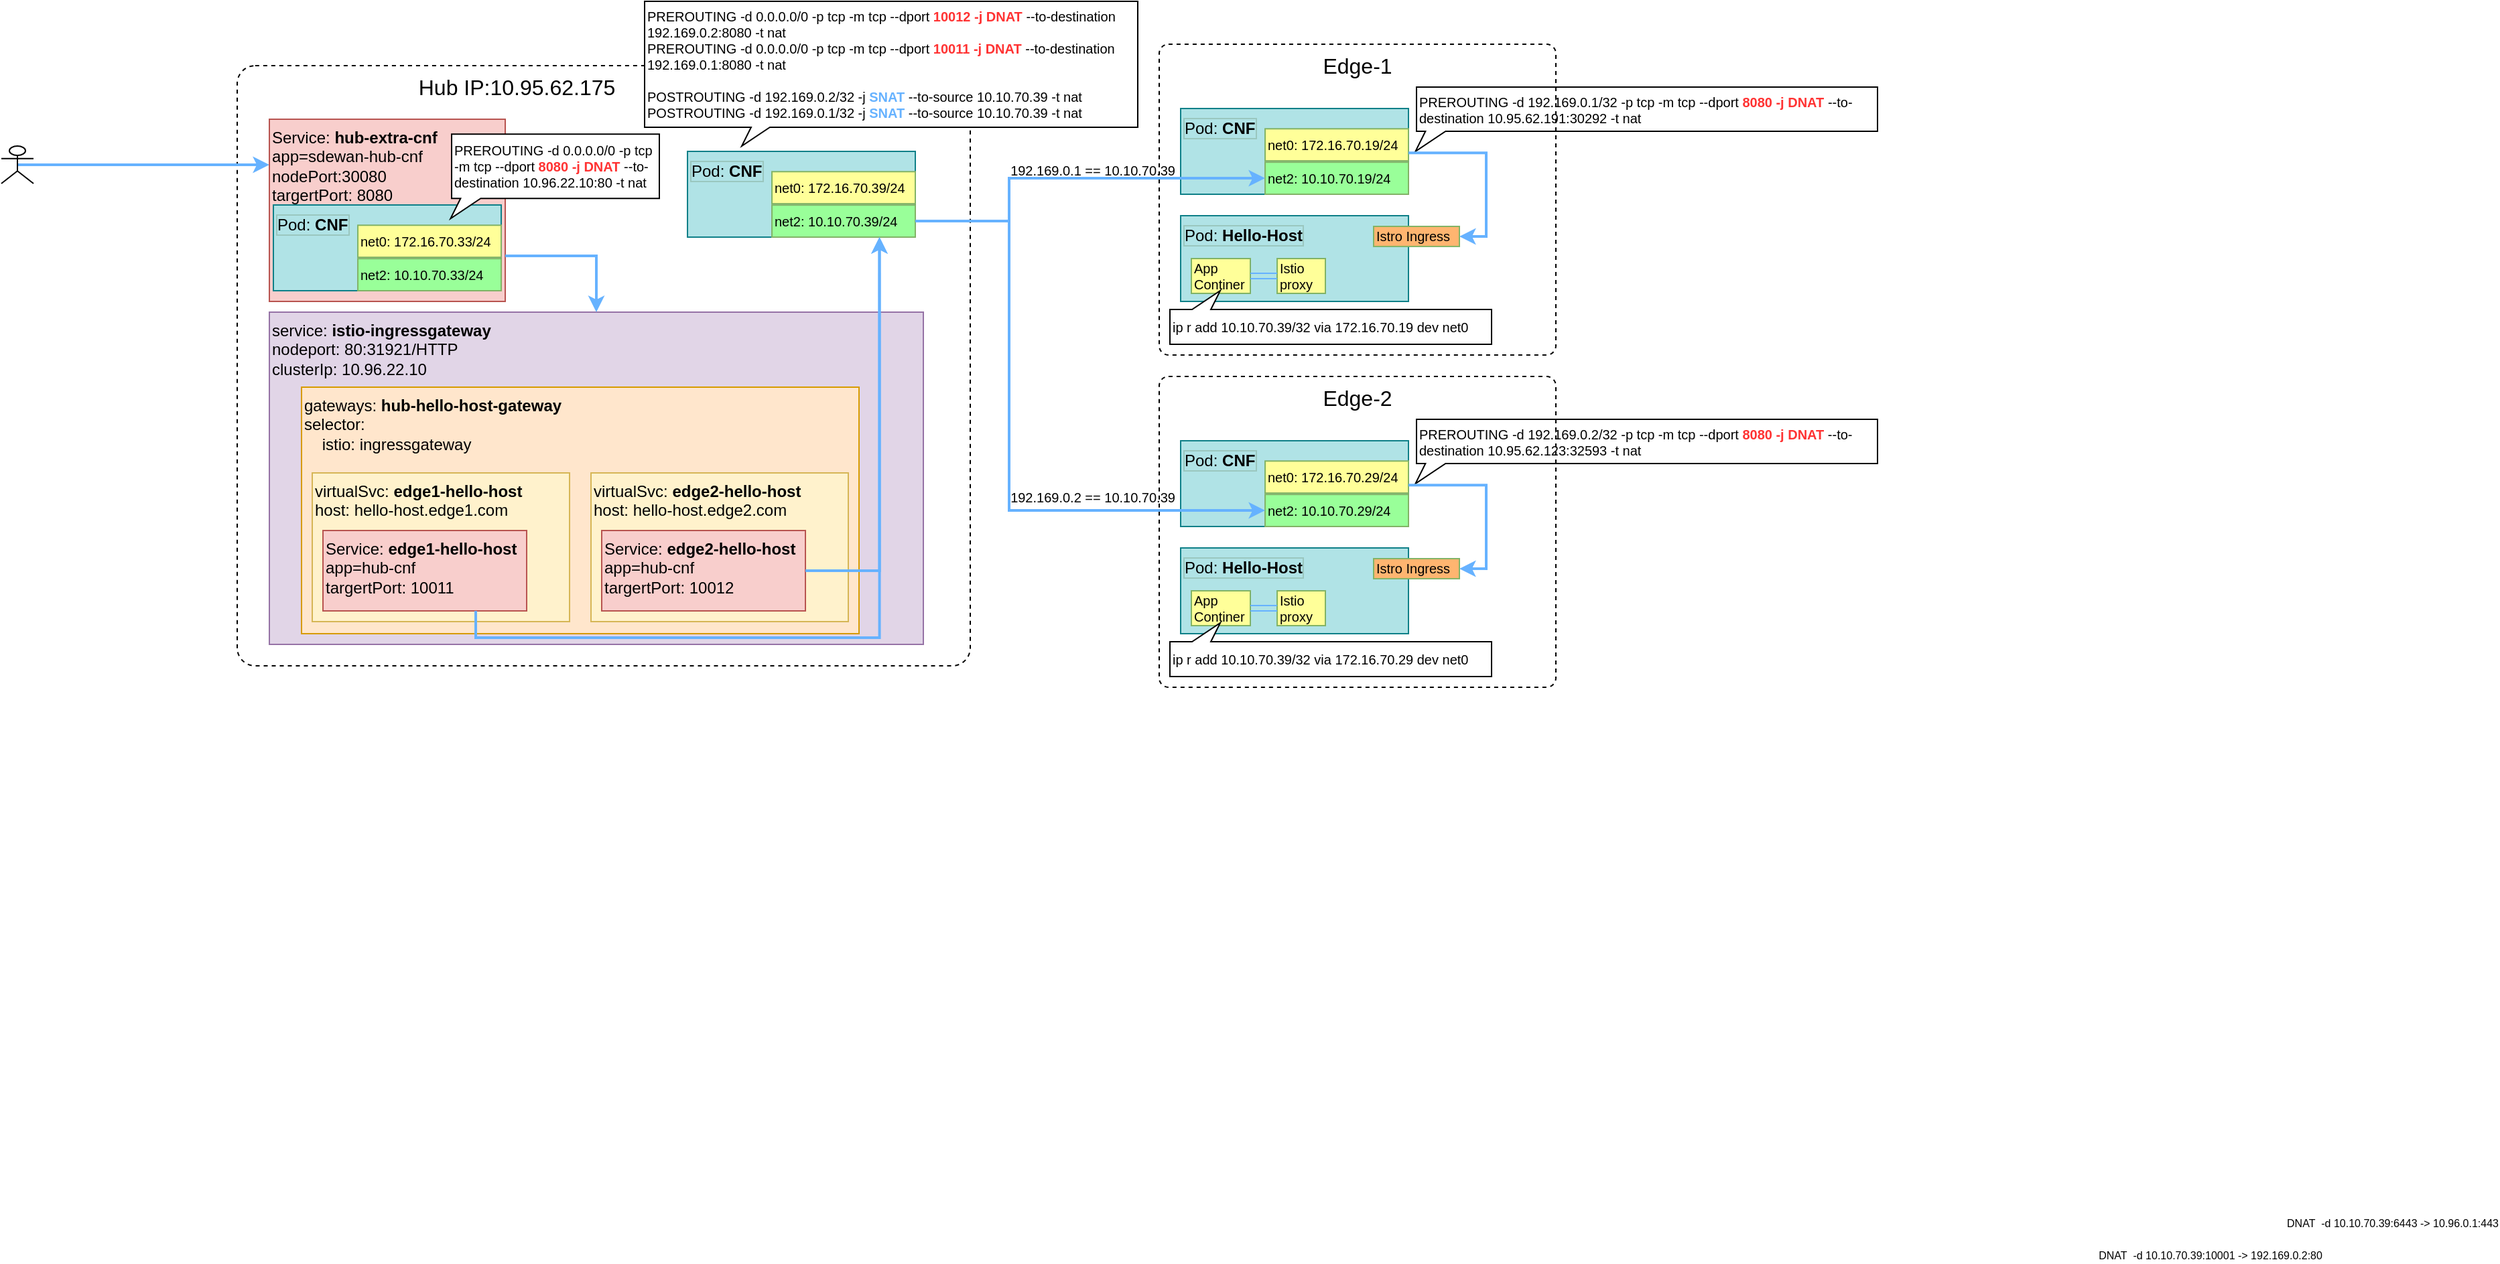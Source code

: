 <mxfile version="15.5.2" type="github">
  <diagram id="_Mf6lnb294Ap30HItGFO" name="Page-1">
    <mxGraphModel dx="2347" dy="1259" grid="1" gridSize="8" guides="1" tooltips="1" connect="1" arrows="1" fold="1" page="1" pageScale="1" pageWidth="1100" pageHeight="850" math="0" shadow="0">
      <root>
        <mxCell id="0" />
        <mxCell id="1" parent="0" />
        <mxCell id="MFXp9vrlhHnJbVwKKNNt-69" value="                              Hub IP:10.95.62.175" style="rounded=1;whiteSpace=wrap;fontSize=16;verticalAlign=top;arcSize=3;dashed=1;container=0;fillColor=none;align=left;" parent="1" vertex="1">
          <mxGeometry x="176" y="600" width="547" height="448" as="geometry" />
        </mxCell>
        <mxCell id="dr2jXw1xH-RzFGX_rYgQ-26" value="DNAT&amp;nbsp; -d 10.10.70.39:10001 -&amp;gt; 192.169.0.2:80" style="edgeLabel;html=1;align=center;verticalAlign=middle;resizable=0;points=[];fontSize=8;container=0;" parent="1" vertex="1" connectable="0">
          <mxGeometry x="1648.0" y="1488" as="geometry" />
        </mxCell>
        <mxCell id="dr2jXw1xH-RzFGX_rYgQ-24" value="DNAT&amp;nbsp; -d 10.10.70.39:6443 -&amp;gt; 10.96.0.1:443" style="edgeLabel;html=1;align=center;verticalAlign=middle;resizable=0;points=[];fontSize=8;container=0;" parent="1" vertex="1" connectable="0">
          <mxGeometry x="1784.0" y="1464" as="geometry" />
        </mxCell>
        <mxCell id="dr2jXw1xH-RzFGX_rYgQ-25" value="192.169.0.1 == 10.10.70.39" style="edgeLabel;html=1;align=center;verticalAlign=middle;resizable=0;points=[];fontSize=10;container=0;" parent="1" vertex="1" connectable="0">
          <mxGeometry x="824.0" y="676" as="geometry">
            <mxPoint x="-10" y="2" as="offset" />
          </mxGeometry>
        </mxCell>
        <mxCell id="dr2jXw1xH-RzFGX_rYgQ-49" value="192.169.0.2 == 10.10.70.39" style="edgeLabel;html=1;align=center;verticalAlign=middle;resizable=0;points=[];fontSize=10;container=0;" parent="1" vertex="1" connectable="0">
          <mxGeometry x="824.0" y="920" as="geometry">
            <mxPoint x="-10" y="2" as="offset" />
          </mxGeometry>
        </mxCell>
        <mxCell id="dPv-HLjb8c2-613WHYlx-12" style="edgeStyle=orthogonalEdgeStyle;rounded=0;orthogonalLoop=1;jettySize=auto;html=1;exitX=0.5;exitY=0.5;exitDx=0;exitDy=0;exitPerimeter=0;fontSize=8;fontColor=#FF3333;entryX=0;entryY=0.25;entryDx=0;entryDy=0;strokeWidth=2;strokeColor=#66B2FF;" edge="1" parent="1" source="MFXp9vrlhHnJbVwKKNNt-18" target="MFXp9vrlhHnJbVwKKNNt-13">
          <mxGeometry relative="1" as="geometry">
            <mxPoint x="8" y="744" as="targetPoint" />
          </mxGeometry>
        </mxCell>
        <mxCell id="MFXp9vrlhHnJbVwKKNNt-18" value="" style="shape=umlActor;verticalLabelPosition=bottom;verticalAlign=top;html=1;outlineConnect=0;fontSize=10;container=0;" parent="1" vertex="1">
          <mxGeometry y="660" width="24" height="28" as="geometry" />
        </mxCell>
        <mxCell id="dPv-HLjb8c2-613WHYlx-2" value="PREROUTING -d 192.169.0.1/32 -p tcp -m tcp --dport &lt;b&gt;&lt;font color=&quot;#ff3333&quot;&gt;8080 -j DNAT &lt;/font&gt;&lt;/b&gt;--to-destination 10.95.62.191:30292 -t nat" style="whiteSpace=wrap;html=1;shape=mxgraph.basic.rectCallout;dx=14.19;dy=15;boundedLbl=1;align=left;fontSize=10;container=0;" vertex="1" parent="1">
          <mxGeometry x="1056" y="616" width="344" height="48" as="geometry" />
        </mxCell>
        <mxCell id="dPv-HLjb8c2-613WHYlx-3" value="PREROUTING -d 192.169.0.2/32 -p tcp -m tcp --dport &lt;b&gt;&lt;font color=&quot;#ff3333&quot;&gt;8080 -j DNAT&lt;/font&gt;&lt;/b&gt; --to-destination 10.95.62.123:32593 -t nat" style="whiteSpace=wrap;html=1;shape=mxgraph.basic.rectCallout;dx=14.19;dy=15;boundedLbl=1;align=left;fontSize=10;container=0;" vertex="1" parent="1">
          <mxGeometry x="1056" y="864" width="344" height="48" as="geometry" />
        </mxCell>
        <mxCell id="MFXp9vrlhHnJbVwKKNNt-13" value="Service: &lt;b&gt;hub-extra-cnf&lt;/b&gt;&lt;br style=&quot;font-size: 12px&quot;&gt;app=sdewan-hub-cnf&lt;br&gt;nodePort:30080&lt;br&gt;targertPort: 8080" style="rounded=0;whiteSpace=wrap;html=1;align=left;verticalAlign=top;labelBorderColor=none;fontSize=12;container=0;fillColor=#f8cecc;strokeColor=#b85450;" parent="1" vertex="1">
          <mxGeometry x="200" y="640" width="176" height="136" as="geometry" />
        </mxCell>
        <mxCell id="MFXp9vrlhHnJbVwKKNNt-10" value="Pod: &lt;b&gt;CNF&lt;/b&gt;" style="rounded=0;whiteSpace=wrap;html=1;align=left;verticalAlign=top;labelBorderColor=#9AC7BF;fontSize=12;container=0;fillColor=#b0e3e6;strokeColor=#0e8088;" parent="1" vertex="1">
          <mxGeometry x="203" y="704" width="170" height="64" as="geometry" />
        </mxCell>
        <mxCell id="MFXp9vrlhHnJbVwKKNNt-11" value="net0: 172.16.70.33/24" style="rounded=0;whiteSpace=wrap;html=1;strokeColor=#82b366;container=0;align=left;fillColor=#FFFF99;fontSize=10;" parent="1" vertex="1">
          <mxGeometry x="266.024" y="719.134" width="106.973" height="23.911" as="geometry" />
        </mxCell>
        <mxCell id="MFXp9vrlhHnJbVwKKNNt-12" value="net2: 10.10.70.33/24" style="rounded=0;whiteSpace=wrap;html=1;strokeColor=#82b366;container=0;align=left;fillColor=#99FF99;fontSize=10;" parent="1" vertex="1">
          <mxGeometry x="266.024" y="744.087" width="106.973" height="23.911" as="geometry" />
        </mxCell>
        <mxCell id="MFXp9vrlhHnJbVwKKNNt-27" value="Pod: &lt;b&gt;CNF&lt;/b&gt;" style="rounded=0;whiteSpace=wrap;html=1;align=left;verticalAlign=top;labelBorderColor=#9AC7BF;fontSize=12;container=0;fillColor=#b0e3e6;strokeColor=#0e8088;" parent="1" vertex="1">
          <mxGeometry x="512" y="664" width="170" height="64" as="geometry" />
        </mxCell>
        <mxCell id="MFXp9vrlhHnJbVwKKNNt-28" value="net0: 172.16.70.39/24" style="rounded=0;whiteSpace=wrap;html=1;strokeColor=#82b366;container=0;align=left;fillColor=#FFFF99;fontSize=10;" parent="1" vertex="1">
          <mxGeometry x="575.024" y="679.134" width="106.973" height="23.911" as="geometry" />
        </mxCell>
        <mxCell id="MFXp9vrlhHnJbVwKKNNt-29" value="net2: 10.10.70.39/24" style="rounded=0;whiteSpace=wrap;html=1;strokeColor=#82b366;container=0;align=left;fillColor=#99FF99;fontSize=10;" parent="1" vertex="1">
          <mxGeometry x="575.024" y="704.087" width="106.973" height="23.911" as="geometry" />
        </mxCell>
        <mxCell id="dr2jXw1xH-RzFGX_rYgQ-10" value="Edge-1" style="rounded=1;whiteSpace=wrap;fontSize=16;verticalAlign=top;arcSize=3;dashed=1;container=0;fillColor=none;" parent="1" vertex="1">
          <mxGeometry x="864" y="584" width="296" height="232" as="geometry" />
        </mxCell>
        <mxCell id="MFXp9vrlhHnJbVwKKNNt-32" value="Pod: &lt;b&gt;CNF&lt;/b&gt;" style="rounded=0;whiteSpace=wrap;html=1;align=left;verticalAlign=top;labelBorderColor=#9AC7BF;fontSize=12;container=0;fillColor=#b0e3e6;strokeColor=#0e8088;" parent="1" vertex="1">
          <mxGeometry x="880" y="632" width="170" height="64" as="geometry" />
        </mxCell>
        <mxCell id="MFXp9vrlhHnJbVwKKNNt-33" value="net0: 172.16.70.19/24" style="rounded=0;whiteSpace=wrap;html=1;strokeColor=#82b366;container=0;align=left;fillColor=#FFFF99;fontSize=10;" parent="1" vertex="1">
          <mxGeometry x="943.024" y="647.134" width="106.973" height="23.911" as="geometry" />
        </mxCell>
        <mxCell id="MFXp9vrlhHnJbVwKKNNt-34" value="net2: 10.10.70.19/24" style="rounded=0;whiteSpace=wrap;html=1;strokeColor=#82b366;container=0;align=left;fillColor=#99FF99;fontSize=10;" parent="1" vertex="1">
          <mxGeometry x="943.024" y="672.087" width="106.973" height="23.911" as="geometry" />
        </mxCell>
        <mxCell id="MFXp9vrlhHnJbVwKKNNt-59" style="edgeStyle=orthogonalEdgeStyle;rounded=0;orthogonalLoop=1;jettySize=auto;html=1;exitX=1;exitY=0.5;exitDx=0;exitDy=0;entryX=0;entryY=0.5;entryDx=0;entryDy=0;fontSize=10;startArrow=none;startFill=0;endArrow=classic;endFill=1;strokeWidth=2;strokeColor=#66B2FF;" parent="1" source="MFXp9vrlhHnJbVwKKNNt-29" target="MFXp9vrlhHnJbVwKKNNt-34" edge="1">
          <mxGeometry x="-8" y="552" as="geometry">
            <Array as="points">
              <mxPoint x="752" y="716" />
              <mxPoint x="752" y="684" />
            </Array>
          </mxGeometry>
        </mxCell>
        <mxCell id="MFXp9vrlhHnJbVwKKNNt-36" value="Pod: &lt;b&gt;Hello-Host&lt;/b&gt;" style="rounded=0;whiteSpace=wrap;html=1;align=left;verticalAlign=top;labelBorderColor=#9AC7BF;fontSize=12;container=0;fillColor=#b0e3e6;strokeColor=#0e8088;" parent="1" vertex="1">
          <mxGeometry x="880" y="712" width="170" height="64" as="geometry" />
        </mxCell>
        <mxCell id="dr2jXw1xH-RzFGX_rYgQ-61" value="App Continer" style="rounded=0;whiteSpace=wrap;html=1;strokeColor=#82b366;container=0;align=left;fillColor=#FFFF99;fontSize=10;" parent="1" vertex="1">
          <mxGeometry x="888" y="744" width="44" height="26" as="geometry" />
        </mxCell>
        <mxCell id="dr2jXw1xH-RzFGX_rYgQ-62" value="Istio&lt;br style=&quot;font-size: 10px;&quot;&gt;proxy" style="rounded=0;whiteSpace=wrap;html=1;strokeColor=#82b366;container=0;align=left;fillColor=#FFFF99;fontSize=10;" parent="1" vertex="1">
          <mxGeometry x="952" y="744" width="36" height="26" as="geometry" />
        </mxCell>
        <mxCell id="dr2jXw1xH-RzFGX_rYgQ-63" style="edgeStyle=orthogonalEdgeStyle;rounded=0;orthogonalLoop=1;jettySize=auto;html=1;exitX=1;exitY=0.5;exitDx=0;exitDy=0;entryX=0;entryY=0.5;entryDx=0;entryDy=0;fontSize=12;strokeColor=#66B2FF;strokeWidth=1;startArrow=classic;startFill=1;shape=link;" parent="1" source="dr2jXw1xH-RzFGX_rYgQ-61" target="dr2jXw1xH-RzFGX_rYgQ-62" edge="1">
          <mxGeometry x="848" y="696" as="geometry" />
        </mxCell>
        <mxCell id="dr2jXw1xH-RzFGX_rYgQ-64" value="Istro Ingress" style="rounded=0;whiteSpace=wrap;html=1;strokeColor=#82b366;container=0;align=left;fillColor=#FFB570;fontSize=10;" parent="1" vertex="1">
          <mxGeometry x="1024" y="720" width="64" height="14.96" as="geometry" />
        </mxCell>
        <mxCell id="MFXp9vrlhHnJbVwKKNNt-54" style="edgeStyle=orthogonalEdgeStyle;rounded=0;orthogonalLoop=1;jettySize=auto;html=1;exitX=1;exitY=0.75;exitDx=0;exitDy=0;entryX=1;entryY=0.5;entryDx=0;entryDy=0;fontSize=10;startArrow=none;startFill=0;endArrow=classic;endFill=1;strokeColor=#66B2FF;strokeWidth=2;" parent="1" source="MFXp9vrlhHnJbVwKKNNt-33" target="dr2jXw1xH-RzFGX_rYgQ-64" edge="1">
          <mxGeometry x="864" y="584" as="geometry" />
        </mxCell>
        <mxCell id="MFXp9vrlhHnJbVwKKNNt-43" value="Edge-2" style="rounded=1;whiteSpace=wrap;fontSize=16;verticalAlign=top;arcSize=3;dashed=1;container=0;fillColor=none;" parent="1" vertex="1">
          <mxGeometry x="864" y="832" width="296" height="232" as="geometry" />
        </mxCell>
        <mxCell id="MFXp9vrlhHnJbVwKKNNt-45" value="Pod: &lt;b&gt;CNF&lt;/b&gt;" style="rounded=0;whiteSpace=wrap;html=1;align=left;verticalAlign=top;labelBorderColor=#9AC7BF;fontSize=12;container=0;fillColor=#b0e3e6;strokeColor=#0e8088;" parent="1" vertex="1">
          <mxGeometry x="880" y="880" width="170" height="64" as="geometry" />
        </mxCell>
        <mxCell id="MFXp9vrlhHnJbVwKKNNt-46" value="net0: 172.16.70.29/24" style="rounded=0;whiteSpace=wrap;html=1;strokeColor=#82b366;container=0;align=left;fillColor=#FFFF99;fontSize=10;" parent="1" vertex="1">
          <mxGeometry x="943.024" y="895.134" width="106.973" height="23.911" as="geometry" />
        </mxCell>
        <mxCell id="MFXp9vrlhHnJbVwKKNNt-47" value="net2: 10.10.70.29/24" style="rounded=0;whiteSpace=wrap;html=1;strokeColor=#82b366;container=0;align=left;fillColor=#99FF99;fontSize=10;" parent="1" vertex="1">
          <mxGeometry x="943.024" y="920.087" width="106.973" height="23.911" as="geometry" />
        </mxCell>
        <mxCell id="MFXp9vrlhHnJbVwKKNNt-60" style="edgeStyle=orthogonalEdgeStyle;rounded=0;orthogonalLoop=1;jettySize=auto;html=1;exitX=1;exitY=0.5;exitDx=0;exitDy=0;entryX=0;entryY=0.5;entryDx=0;entryDy=0;fontSize=10;startArrow=none;startFill=0;endArrow=classic;endFill=1;strokeWidth=2;strokeColor=#66B2FF;" parent="1" source="MFXp9vrlhHnJbVwKKNNt-29" target="MFXp9vrlhHnJbVwKKNNt-47" edge="1">
          <mxGeometry x="-8" y="552" as="geometry">
            <Array as="points">
              <mxPoint x="752" y="716" />
              <mxPoint x="752" y="932" />
            </Array>
          </mxGeometry>
        </mxCell>
        <mxCell id="MFXp9vrlhHnJbVwKKNNt-49" value="Pod: &lt;b&gt;Hello-Host&lt;/b&gt;" style="rounded=0;whiteSpace=wrap;html=1;align=left;verticalAlign=top;labelBorderColor=#9AC7BF;fontSize=12;container=0;fillColor=#b0e3e6;strokeColor=#0e8088;" parent="1" vertex="1">
          <mxGeometry x="880" y="960" width="170" height="64" as="geometry" />
        </mxCell>
        <mxCell id="MFXp9vrlhHnJbVwKKNNt-50" value="App Continer" style="rounded=0;whiteSpace=wrap;html=1;strokeColor=#82b366;container=0;align=left;fillColor=#FFFF99;fontSize=10;" parent="1" vertex="1">
          <mxGeometry x="888" y="992" width="44" height="26" as="geometry" />
        </mxCell>
        <mxCell id="MFXp9vrlhHnJbVwKKNNt-51" value="Istio&lt;br style=&quot;font-size: 10px;&quot;&gt;proxy" style="rounded=0;whiteSpace=wrap;html=1;strokeColor=#82b366;container=0;align=left;fillColor=#FFFF99;fontSize=10;" parent="1" vertex="1">
          <mxGeometry x="952" y="992" width="36" height="26" as="geometry" />
        </mxCell>
        <mxCell id="MFXp9vrlhHnJbVwKKNNt-52" style="edgeStyle=orthogonalEdgeStyle;rounded=0;orthogonalLoop=1;jettySize=auto;html=1;exitX=1;exitY=0.5;exitDx=0;exitDy=0;entryX=0;entryY=0.5;entryDx=0;entryDy=0;fontSize=12;strokeColor=#66B2FF;strokeWidth=1;startArrow=classic;startFill=1;shape=link;" parent="1" source="MFXp9vrlhHnJbVwKKNNt-50" target="MFXp9vrlhHnJbVwKKNNt-51" edge="1">
          <mxGeometry x="848" y="944" as="geometry" />
        </mxCell>
        <mxCell id="MFXp9vrlhHnJbVwKKNNt-53" value="Istro Ingress" style="rounded=0;whiteSpace=wrap;html=1;strokeColor=#82b366;container=0;align=left;fillColor=#FFB570;fontSize=10;" parent="1" vertex="1">
          <mxGeometry x="1024" y="968" width="64" height="14.96" as="geometry" />
        </mxCell>
        <mxCell id="MFXp9vrlhHnJbVwKKNNt-55" style="edgeStyle=orthogonalEdgeStyle;rounded=0;orthogonalLoop=1;jettySize=auto;html=1;exitX=1;exitY=0.75;exitDx=0;exitDy=0;entryX=1;entryY=0.5;entryDx=0;entryDy=0;fontSize=10;startArrow=none;startFill=0;endArrow=classic;endFill=1;strokeWidth=2;strokeColor=#66B2FF;" parent="1" source="MFXp9vrlhHnJbVwKKNNt-46" target="MFXp9vrlhHnJbVwKKNNt-53" edge="1">
          <mxGeometry x="864" y="832" as="geometry" />
        </mxCell>
        <mxCell id="MFXp9vrlhHnJbVwKKNNt-1" value="service: &lt;b&gt;istio-ingressgateway&lt;/b&gt;&lt;br style=&quot;font-size: 12px&quot;&gt;nodeport:&amp;nbsp;80:31921/HTTP&lt;br&gt;clusterIp: 10.96.22.10" style="rounded=0;whiteSpace=wrap;html=1;align=left;verticalAlign=top;labelBorderColor=none;fontSize=12;container=0;fillColor=#e1d5e7;strokeColor=#9673a6;" parent="1" vertex="1">
          <mxGeometry x="200" y="784" width="488" height="248" as="geometry" />
        </mxCell>
        <mxCell id="MFXp9vrlhHnJbVwKKNNt-67" style="edgeStyle=orthogonalEdgeStyle;rounded=0;orthogonalLoop=1;jettySize=auto;html=1;exitX=1;exitY=0.75;exitDx=0;exitDy=0;fontSize=10;startArrow=none;startFill=0;endArrow=classic;endFill=1;strokeColor=#66B2FF;strokeWidth=2;" parent="1" source="MFXp9vrlhHnJbVwKKNNt-13" target="MFXp9vrlhHnJbVwKKNNt-1" edge="1">
          <mxGeometry x="-8" y="552" as="geometry" />
        </mxCell>
        <mxCell id="dr2jXw1xH-RzFGX_rYgQ-80" value="gateways: &lt;b&gt;hub-hello-host-gateway&lt;/b&gt;&lt;br style=&quot;font-size: 12px&quot;&gt;selector:&lt;br&gt;&amp;nbsp; &amp;nbsp; istio: ingressgateway" style="rounded=0;whiteSpace=wrap;html=1;align=left;verticalAlign=top;labelBorderColor=none;fontSize=12;container=0;fillColor=#ffe6cc;strokeColor=#d79b00;" parent="1" vertex="1">
          <mxGeometry x="224" y="840" width="416" height="184" as="geometry" />
        </mxCell>
        <mxCell id="dr2jXw1xH-RzFGX_rYgQ-73" value="" style="group;fillColor=#e1d5e7;strokeColor=#9673a6;container=0;" parent="1" vertex="1" connectable="0">
          <mxGeometry x="240" y="904" width="184" height="111" as="geometry" />
        </mxCell>
        <mxCell id="dr2jXw1xH-RzFGX_rYgQ-71" value="virtualSvc: &lt;b&gt;edge1-hello-host&lt;/b&gt;&lt;br style=&quot;font-size: 12px&quot;&gt;host: hello-host.edge1.com" style="rounded=0;whiteSpace=wrap;html=1;align=left;verticalAlign=top;labelBorderColor=none;fontSize=12;container=0;fillColor=#fff2cc;strokeColor=#d6b656;" parent="1" vertex="1">
          <mxGeometry x="232" y="904" width="192" height="111" as="geometry" />
        </mxCell>
        <mxCell id="dr2jXw1xH-RzFGX_rYgQ-72" value="Service: &lt;b&gt;edge1-hello-host&lt;/b&gt;&lt;br style=&quot;font-size: 12px&quot;&gt;app=hub-cnf&lt;br&gt;targertPort: 10011" style="rounded=0;whiteSpace=wrap;html=1;align=left;verticalAlign=top;labelBorderColor=none;fontSize=12;container=0;fillColor=#f8cecc;strokeColor=#b85450;" parent="1" vertex="1">
          <mxGeometry x="240" y="947" width="152" height="60" as="geometry" />
        </mxCell>
        <mxCell id="dr2jXw1xH-RzFGX_rYgQ-75" value="virtualSvc: &lt;b&gt;edge2-hello-host&lt;/b&gt;&lt;br style=&quot;font-size: 12px&quot;&gt;host: hello-host.edge2.com" style="rounded=0;whiteSpace=wrap;html=1;align=left;verticalAlign=top;labelBorderColor=none;fontSize=12;container=0;fillColor=#fff2cc;strokeColor=#d6b656;" parent="1" vertex="1">
          <mxGeometry x="440" y="904" width="192" height="111" as="geometry" />
        </mxCell>
        <mxCell id="dr2jXw1xH-RzFGX_rYgQ-76" value="Service: &lt;b&gt;edge2-hello-host&lt;/b&gt;&lt;br style=&quot;font-size: 12px&quot;&gt;app=hub-cnf&lt;br&gt;targertPort: 10012" style="rounded=0;whiteSpace=wrap;html=1;align=left;verticalAlign=top;labelBorderColor=none;fontSize=12;container=0;fillColor=#f8cecc;strokeColor=#b85450;" parent="1" vertex="1">
          <mxGeometry x="448" y="947" width="152" height="60" as="geometry" />
        </mxCell>
        <mxCell id="dPv-HLjb8c2-613WHYlx-7" value="ip r add 10.10.70.39/32 via 172.16.70.19 dev net0" style="whiteSpace=wrap;html=1;shape=mxgraph.basic.rectCallout;dx=216.47;dy=14;boundedLbl=1;fontSize=10;fontColor=#000000;align=left;direction=west;container=0;" vertex="1" parent="1">
          <mxGeometry x="872" y="768" width="240" height="40" as="geometry" />
        </mxCell>
        <mxCell id="dPv-HLjb8c2-613WHYlx-6" value="ip r add 10.10.70.39/32 via 172.16.70.29 dev net0" style="whiteSpace=wrap;html=1;shape=mxgraph.basic.rectCallout;dx=216.47;dy=14;boundedLbl=1;fontSize=10;fontColor=#000000;align=left;direction=west;container=0;" vertex="1" parent="1">
          <mxGeometry x="872" y="1016" width="240" height="40" as="geometry" />
        </mxCell>
        <mxCell id="dPv-HLjb8c2-613WHYlx-1" value="PREROUTING -d 0.0.0.0/0 -p tcp -m tcp --dport &lt;b&gt;&lt;font color=&quot;#ff3333&quot;&gt;10012 -j DNAT&lt;/font&gt;&lt;/b&gt; --to-destination 192.169.0.2:8080 -t nat &lt;br style=&quot;font-size: 10px&quot;&gt;PREROUTING -d 0.0.0.0/0 -p tcp -m tcp --dport &lt;b&gt;&lt;font color=&quot;#ff3333&quot;&gt;10011 -j DNAT&lt;/font&gt;&lt;/b&gt; --to-destination 192.169.0.1:8080 -t nat &lt;br style=&quot;font-size: 10px&quot;&gt;&lt;br style=&quot;font-size: 10px&quot;&gt;POSTROUTING -d 192.169.0.2/32 -j &lt;b&gt;&lt;font color=&quot;#66b2ff&quot;&gt;SNAT&lt;/font&gt;&lt;/b&gt; --to-source 10.10.70.39 -t nat &lt;br style=&quot;font-size: 10px&quot;&gt;POSTROUTING -d 192.169.0.1/32 -j &lt;b&gt;&lt;font color=&quot;#66b2ff&quot;&gt;SNAT&lt;/font&gt;&lt;/b&gt; --to-source 10.10.70.39 -t nat" style="whiteSpace=wrap;html=1;shape=mxgraph.basic.rectCallout;dx=86.49;dy=14;boundedLbl=1;align=left;fontSize=10;container=0;" vertex="1" parent="1">
          <mxGeometry x="480" y="552" width="368" height="108" as="geometry" />
        </mxCell>
        <mxCell id="MFXp9vrlhHnJbVwKKNNt-66" style="edgeStyle=orthogonalEdgeStyle;rounded=0;orthogonalLoop=1;jettySize=auto;html=1;exitX=0.75;exitY=1;exitDx=0;exitDy=0;entryX=0.75;entryY=1;entryDx=0;entryDy=0;fontSize=10;startArrow=none;startFill=0;endArrow=classic;endFill=1;strokeColor=#66B2FF;strokeWidth=2;" parent="1" source="dr2jXw1xH-RzFGX_rYgQ-72" target="MFXp9vrlhHnJbVwKKNNt-29" edge="1">
          <mxGeometry x="-8" y="552" as="geometry" />
        </mxCell>
        <mxCell id="MFXp9vrlhHnJbVwKKNNt-64" style="edgeStyle=orthogonalEdgeStyle;rounded=0;orthogonalLoop=1;jettySize=auto;html=1;exitX=1;exitY=0.5;exitDx=0;exitDy=0;entryX=0.75;entryY=1;entryDx=0;entryDy=0;fontSize=10;startArrow=none;startFill=0;endArrow=classic;endFill=1;strokeColor=#66B2FF;strokeWidth=2;" parent="1" source="dr2jXw1xH-RzFGX_rYgQ-76" target="MFXp9vrlhHnJbVwKKNNt-29" edge="1">
          <mxGeometry x="-8" y="552" as="geometry" />
        </mxCell>
        <mxCell id="dPv-HLjb8c2-613WHYlx-9" value="PREROUTING -d 0.0.0.0/0 -p tcp -m tcp --dport &lt;b&gt;&lt;font color=&quot;#ff3333&quot;&gt;8080 -j DNAT&lt;/font&gt;&lt;/b&gt; --to-destination 10.96.22.10:80 -t nat" style="whiteSpace=wrap;html=1;shape=mxgraph.basic.rectCallout;dx=14.19;dy=15;boundedLbl=1;align=left;fontSize=10;container=0;direction=east;" vertex="1" parent="1">
          <mxGeometry x="336" y="651.13" width="155" height="63" as="geometry" />
        </mxCell>
      </root>
    </mxGraphModel>
  </diagram>
</mxfile>
